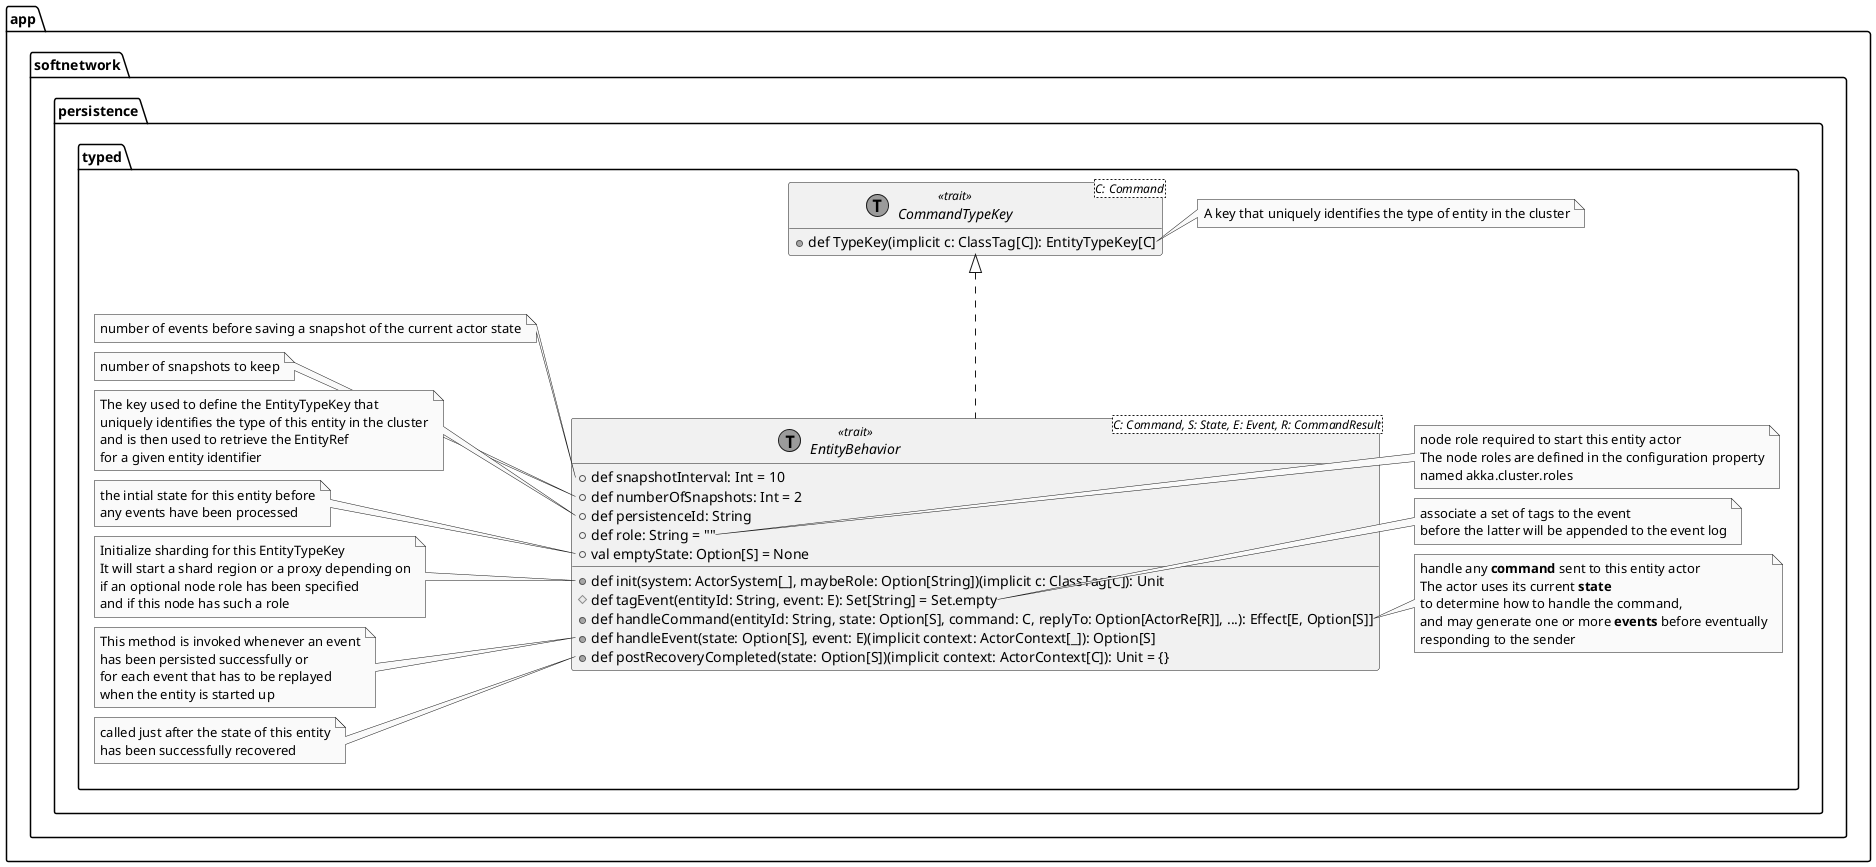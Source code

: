 @startuml EntityBehavior
'https://plantuml.com/class-diagram

skinparam monochrome true
hide empty members

package app.softnetwork.persistence.typed {
    abstract class CommandTypeKey <C: Command> <<(T,orchid) trait >> {
        +def TypeKey(implicit c: ClassTag[C]): EntityTypeKey[C]
    }
    note right of CommandTypeKey::TypeKey
        A key that uniquely identifies the type of entity in the cluster
    end note
    abstract class EntityBehavior <C: Command, S: State, E: Event, R: CommandResult> <<(T,orchid) trait >> implements CommandTypeKey {
        +def snapshotInterval: Int = 10
        +def numberOfSnapshots: Int = 2
        +def persistenceId: String
        +def role: String = ""
        +val emptyState: Option[S] = None
        +def init(system: ActorSystem[_], maybeRole: Option[String])(implicit c: ClassTag[C]): Unit
        #def tagEvent(entityId: String, event: E): Set[String] = Set.empty
        +def handleCommand(entityId: String, state: Option[S], command: C, replyTo: Option[ActorRe[R]], ...): Effect[E, Option[S]]
        +def handleEvent(state: Option[S], event: E)(implicit context: ActorContext[_]): Option[S]
        +def postRecoveryCompleted(state: Option[S])(implicit context: ActorContext[C]): Unit = {}
    }
    note left of EntityBehavior::snapshotInterval
        number of events before saving a snapshot of the current actor state
    end note
    note left of EntityBehavior::numberOfSnapshots
        number of snapshots to keep
    end note
    note left of EntityBehavior::persistenceId
        The key used to define the EntityTypeKey that
        uniquely identifies the type of this entity in the cluster
        and is then used to retrieve the EntityRef
        for a given entity identifier
    end note
    note right of EntityBehavior::role
        node role required to start this entity actor
        The node roles are defined in the configuration property
        named akka.cluster.roles
    end note
    note left of EntityBehavior::emptyState
        the intial state for this entity before
        any events have been processed
    end note
    note left of EntityBehavior::init
        Initialize sharding for this EntityTypeKey
        It will start a shard region or a proxy depending on
        if an optional node role has been specified
        and if this node has such a role
    end note
    note right of EntityBehavior::tagEvent
        associate a set of tags to the event
        before the latter will be appended to the event log
    end note
    note right of EntityBehavior::handleCommand
        handle any **command** sent to this entity actor
        The actor uses its current **state**
        to determine how to handle the command,
        and may generate one or more **events** before eventually
        responding to the sender
    end note
    note left of EntityBehavior::handleEvent
        This method is invoked whenever an event
        has been persisted successfully or
        for each event that has to be replayed
        when the entity is started up
    end note
    note left of EntityBehavior::postRecoveryCompleted
        called just after the state of this entity
        has been successfully recovered
    end note
}

@enduml